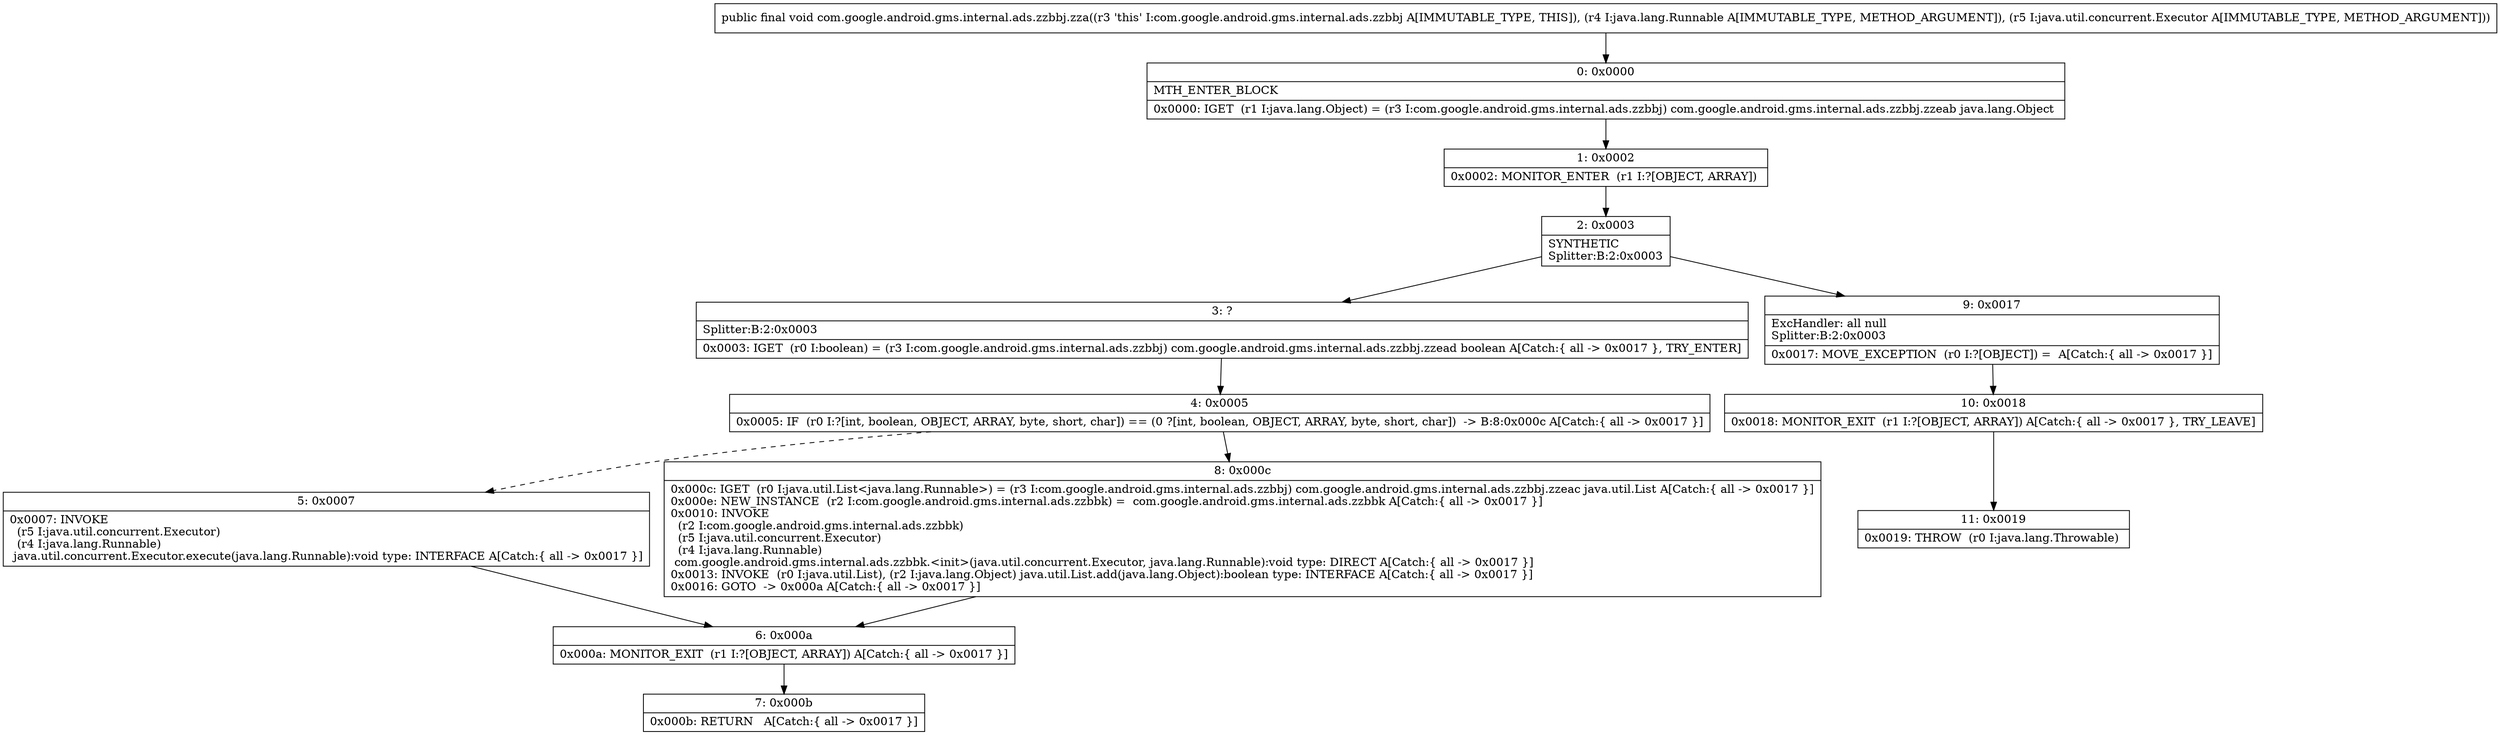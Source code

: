 digraph "CFG forcom.google.android.gms.internal.ads.zzbbj.zza(Ljava\/lang\/Runnable;Ljava\/util\/concurrent\/Executor;)V" {
Node_0 [shape=record,label="{0\:\ 0x0000|MTH_ENTER_BLOCK\l|0x0000: IGET  (r1 I:java.lang.Object) = (r3 I:com.google.android.gms.internal.ads.zzbbj) com.google.android.gms.internal.ads.zzbbj.zzeab java.lang.Object \l}"];
Node_1 [shape=record,label="{1\:\ 0x0002|0x0002: MONITOR_ENTER  (r1 I:?[OBJECT, ARRAY]) \l}"];
Node_2 [shape=record,label="{2\:\ 0x0003|SYNTHETIC\lSplitter:B:2:0x0003\l}"];
Node_3 [shape=record,label="{3\:\ ?|Splitter:B:2:0x0003\l|0x0003: IGET  (r0 I:boolean) = (r3 I:com.google.android.gms.internal.ads.zzbbj) com.google.android.gms.internal.ads.zzbbj.zzead boolean A[Catch:\{ all \-\> 0x0017 \}, TRY_ENTER]\l}"];
Node_4 [shape=record,label="{4\:\ 0x0005|0x0005: IF  (r0 I:?[int, boolean, OBJECT, ARRAY, byte, short, char]) == (0 ?[int, boolean, OBJECT, ARRAY, byte, short, char])  \-\> B:8:0x000c A[Catch:\{ all \-\> 0x0017 \}]\l}"];
Node_5 [shape=record,label="{5\:\ 0x0007|0x0007: INVOKE  \l  (r5 I:java.util.concurrent.Executor)\l  (r4 I:java.lang.Runnable)\l java.util.concurrent.Executor.execute(java.lang.Runnable):void type: INTERFACE A[Catch:\{ all \-\> 0x0017 \}]\l}"];
Node_6 [shape=record,label="{6\:\ 0x000a|0x000a: MONITOR_EXIT  (r1 I:?[OBJECT, ARRAY]) A[Catch:\{ all \-\> 0x0017 \}]\l}"];
Node_7 [shape=record,label="{7\:\ 0x000b|0x000b: RETURN   A[Catch:\{ all \-\> 0x0017 \}]\l}"];
Node_8 [shape=record,label="{8\:\ 0x000c|0x000c: IGET  (r0 I:java.util.List\<java.lang.Runnable\>) = (r3 I:com.google.android.gms.internal.ads.zzbbj) com.google.android.gms.internal.ads.zzbbj.zzeac java.util.List A[Catch:\{ all \-\> 0x0017 \}]\l0x000e: NEW_INSTANCE  (r2 I:com.google.android.gms.internal.ads.zzbbk) =  com.google.android.gms.internal.ads.zzbbk A[Catch:\{ all \-\> 0x0017 \}]\l0x0010: INVOKE  \l  (r2 I:com.google.android.gms.internal.ads.zzbbk)\l  (r5 I:java.util.concurrent.Executor)\l  (r4 I:java.lang.Runnable)\l com.google.android.gms.internal.ads.zzbbk.\<init\>(java.util.concurrent.Executor, java.lang.Runnable):void type: DIRECT A[Catch:\{ all \-\> 0x0017 \}]\l0x0013: INVOKE  (r0 I:java.util.List), (r2 I:java.lang.Object) java.util.List.add(java.lang.Object):boolean type: INTERFACE A[Catch:\{ all \-\> 0x0017 \}]\l0x0016: GOTO  \-\> 0x000a A[Catch:\{ all \-\> 0x0017 \}]\l}"];
Node_9 [shape=record,label="{9\:\ 0x0017|ExcHandler: all null\lSplitter:B:2:0x0003\l|0x0017: MOVE_EXCEPTION  (r0 I:?[OBJECT]) =  A[Catch:\{ all \-\> 0x0017 \}]\l}"];
Node_10 [shape=record,label="{10\:\ 0x0018|0x0018: MONITOR_EXIT  (r1 I:?[OBJECT, ARRAY]) A[Catch:\{ all \-\> 0x0017 \}, TRY_LEAVE]\l}"];
Node_11 [shape=record,label="{11\:\ 0x0019|0x0019: THROW  (r0 I:java.lang.Throwable) \l}"];
MethodNode[shape=record,label="{public final void com.google.android.gms.internal.ads.zzbbj.zza((r3 'this' I:com.google.android.gms.internal.ads.zzbbj A[IMMUTABLE_TYPE, THIS]), (r4 I:java.lang.Runnable A[IMMUTABLE_TYPE, METHOD_ARGUMENT]), (r5 I:java.util.concurrent.Executor A[IMMUTABLE_TYPE, METHOD_ARGUMENT])) }"];
MethodNode -> Node_0;
Node_0 -> Node_1;
Node_1 -> Node_2;
Node_2 -> Node_3;
Node_2 -> Node_9;
Node_3 -> Node_4;
Node_4 -> Node_5[style=dashed];
Node_4 -> Node_8;
Node_5 -> Node_6;
Node_6 -> Node_7;
Node_8 -> Node_6;
Node_9 -> Node_10;
Node_10 -> Node_11;
}

